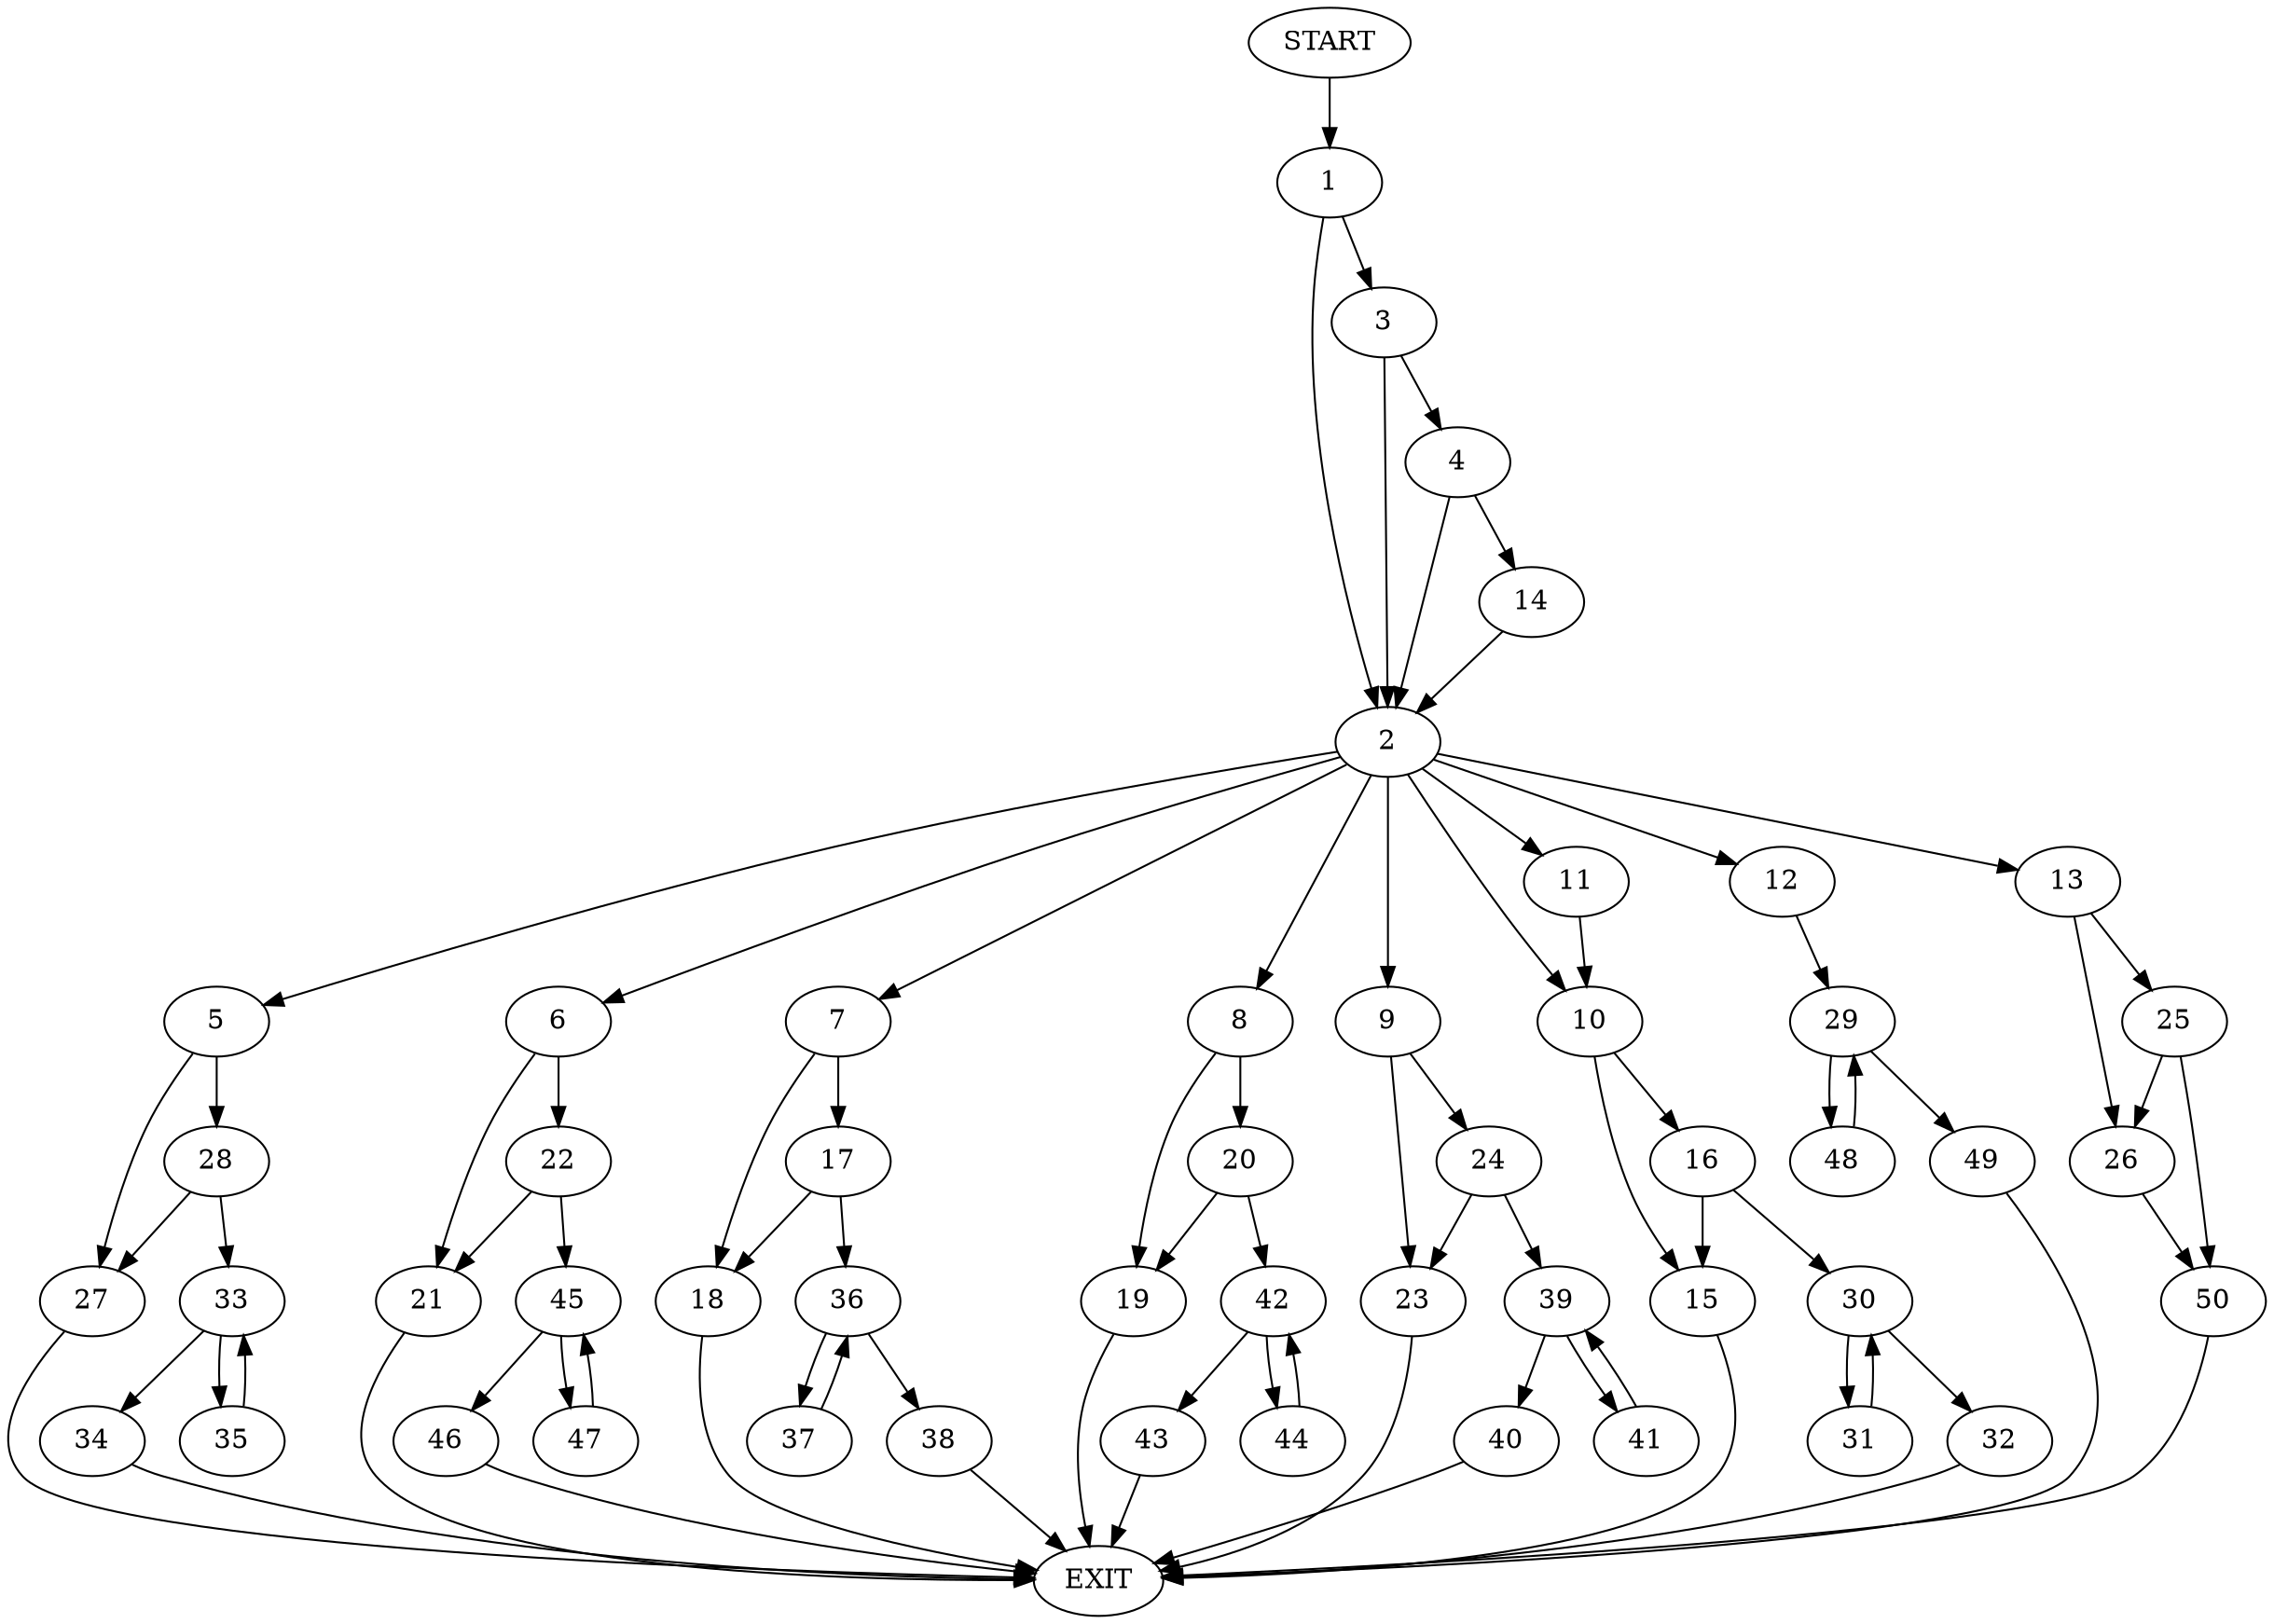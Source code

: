 digraph {
0 [label="START"]
51 [label="EXIT"]
0 -> 1
1 -> 2
1 -> 3
3 -> 4
3 -> 2
2 -> 5
2 -> 6
2 -> 7
2 -> 8
2 -> 9
2 -> 10
2 -> 11
2 -> 12
2 -> 13
4 -> 2
4 -> 14
14 -> 2
11 -> 10
10 -> 15
10 -> 16
7 -> 17
7 -> 18
8 -> 19
8 -> 20
6 -> 21
6 -> 22
9 -> 23
9 -> 24
13 -> 25
13 -> 26
5 -> 27
5 -> 28
12 -> 29
16 -> 30
16 -> 15
15 -> 51
30 -> 31
30 -> 32
31 -> 30
32 -> 51
28 -> 27
28 -> 33
27 -> 51
33 -> 34
33 -> 35
35 -> 33
34 -> 51
17 -> 18
17 -> 36
18 -> 51
36 -> 37
36 -> 38
37 -> 36
38 -> 51
24 -> 39
24 -> 23
23 -> 51
39 -> 40
39 -> 41
40 -> 51
41 -> 39
19 -> 51
20 -> 19
20 -> 42
42 -> 43
42 -> 44
44 -> 42
43 -> 51
21 -> 51
22 -> 21
22 -> 45
45 -> 46
45 -> 47
46 -> 51
47 -> 45
29 -> 48
29 -> 49
48 -> 29
49 -> 51
25 -> 26
25 -> 50
26 -> 50
50 -> 51
}
